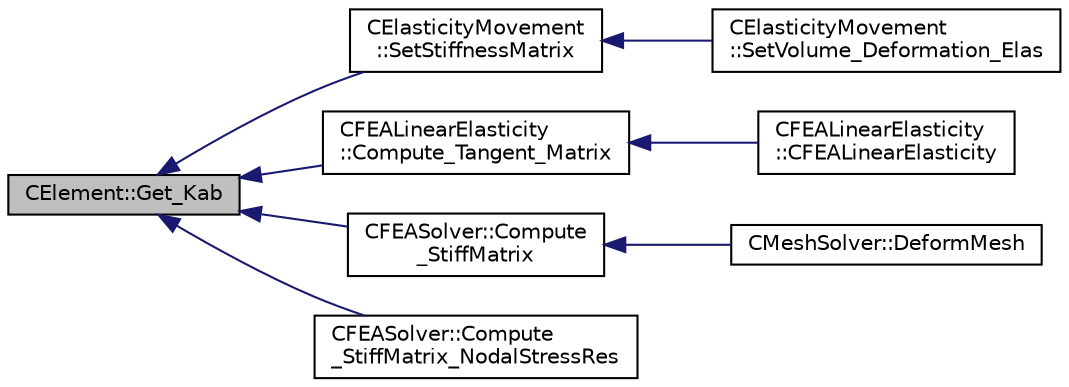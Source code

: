 digraph "CElement::Get_Kab"
{
  edge [fontname="Helvetica",fontsize="10",labelfontname="Helvetica",labelfontsize="10"];
  node [fontname="Helvetica",fontsize="10",shape=record];
  rankdir="LR";
  Node163 [label="CElement::Get_Kab",height=0.2,width=0.4,color="black", fillcolor="grey75", style="filled", fontcolor="black"];
  Node163 -> Node164 [dir="back",color="midnightblue",fontsize="10",style="solid",fontname="Helvetica"];
  Node164 [label="CElasticityMovement\l::SetStiffnessMatrix",height=0.2,width=0.4,color="black", fillcolor="white", style="filled",URL="$class_c_elasticity_movement.html#a7d559792126521cdca7d4ceab1f55984",tooltip="Compute the min and max volume for the stiffness matrix for grid deformation. "];
  Node164 -> Node165 [dir="back",color="midnightblue",fontsize="10",style="solid",fontname="Helvetica"];
  Node165 [label="CElasticityMovement\l::SetVolume_Deformation_Elas",height=0.2,width=0.4,color="black", fillcolor="white", style="filled",URL="$class_c_elasticity_movement.html#a214b75ab52f6238cf321ec5834289b8e",tooltip="Grid deformation using the linear elasticity equations. "];
  Node163 -> Node166 [dir="back",color="midnightblue",fontsize="10",style="solid",fontname="Helvetica"];
  Node166 [label="CFEALinearElasticity\l::Compute_Tangent_Matrix",height=0.2,width=0.4,color="black", fillcolor="white", style="filled",URL="$class_c_f_e_a_linear_elasticity.html#af3fc69e4a168dab7498e4ec0e2ddcb94",tooltip="Build the tangent stiffness matrix of an element. "];
  Node166 -> Node167 [dir="back",color="midnightblue",fontsize="10",style="solid",fontname="Helvetica"];
  Node167 [label="CFEALinearElasticity\l::CFEALinearElasticity",height=0.2,width=0.4,color="black", fillcolor="white", style="filled",URL="$class_c_f_e_a_linear_elasticity.html#afc4e93c9775f406d2d42de15d96a5ab6",tooltip="Default constructor, protected to avoid instantiation without arguments. "];
  Node163 -> Node168 [dir="back",color="midnightblue",fontsize="10",style="solid",fontname="Helvetica"];
  Node168 [label="CFEASolver::Compute\l_StiffMatrix",height=0.2,width=0.4,color="black", fillcolor="white", style="filled",URL="$class_c_f_e_a_solver.html#aaf81bf54a4492da76839dcede19b4f6e",tooltip="Compute the stiffness matrix of the problem. "];
  Node168 -> Node169 [dir="back",color="midnightblue",fontsize="10",style="solid",fontname="Helvetica"];
  Node169 [label="CMeshSolver::DeformMesh",height=0.2,width=0.4,color="black", fillcolor="white", style="filled",URL="$class_c_mesh_solver.html#a9f95488da182ba844e5ea3cd0d613399",tooltip="Grid deformation using the linear elasticity equations. "];
  Node163 -> Node170 [dir="back",color="midnightblue",fontsize="10",style="solid",fontname="Helvetica"];
  Node170 [label="CFEASolver::Compute\l_StiffMatrix_NodalStressRes",height=0.2,width=0.4,color="black", fillcolor="white", style="filled",URL="$class_c_f_e_a_solver.html#acc7c3af8140cd1137b5a0aab2dfcc80c",tooltip="Compute the stiffness matrix of the problem and the nodal stress terms at the same time (more efficie..."];
}
